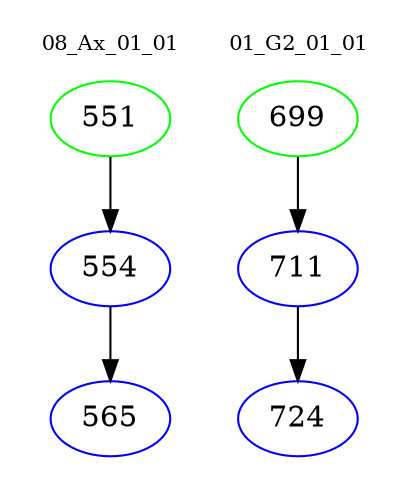digraph{
subgraph cluster_0 {
color = white
label = "08_Ax_01_01";
fontsize=10;
T0_551 [label="551", color="green"]
T0_551 -> T0_554 [color="black"]
T0_554 [label="554", color="blue"]
T0_554 -> T0_565 [color="black"]
T0_565 [label="565", color="blue"]
}
subgraph cluster_1 {
color = white
label = "01_G2_01_01";
fontsize=10;
T1_699 [label="699", color="green"]
T1_699 -> T1_711 [color="black"]
T1_711 [label="711", color="blue"]
T1_711 -> T1_724 [color="black"]
T1_724 [label="724", color="blue"]
}
}
